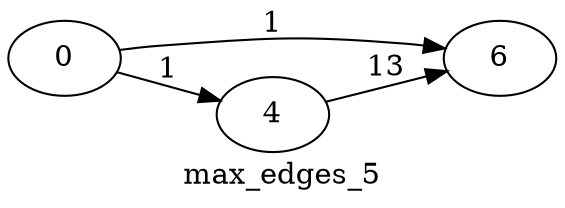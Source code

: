  digraph g{   rankdir = LR 0-> 6 [label = "1"]
0-> 4 [label = "1"]
4-> 6 [label = "13"]
label =  max_edges_5 } 